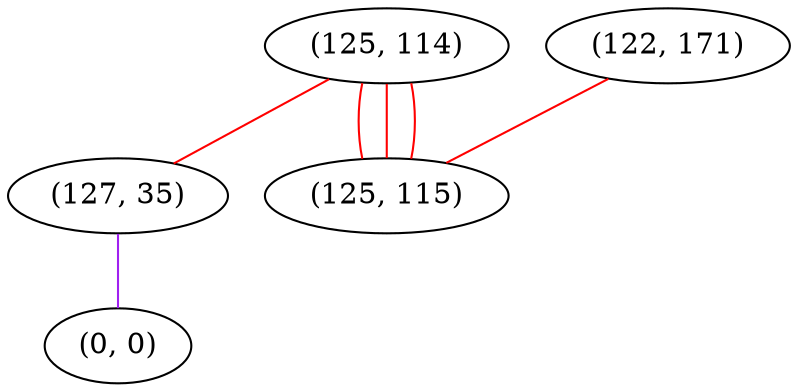 graph "" {
"(125, 114)";
"(127, 35)";
"(0, 0)";
"(122, 171)";
"(125, 115)";
"(125, 114)" -- "(127, 35)"  [color=red, key=0, weight=1];
"(125, 114)" -- "(125, 115)"  [color=red, key=0, weight=1];
"(125, 114)" -- "(125, 115)"  [color=red, key=1, weight=1];
"(125, 114)" -- "(125, 115)"  [color=red, key=2, weight=1];
"(127, 35)" -- "(0, 0)"  [color=purple, key=0, weight=4];
"(122, 171)" -- "(125, 115)"  [color=red, key=0, weight=1];
}
